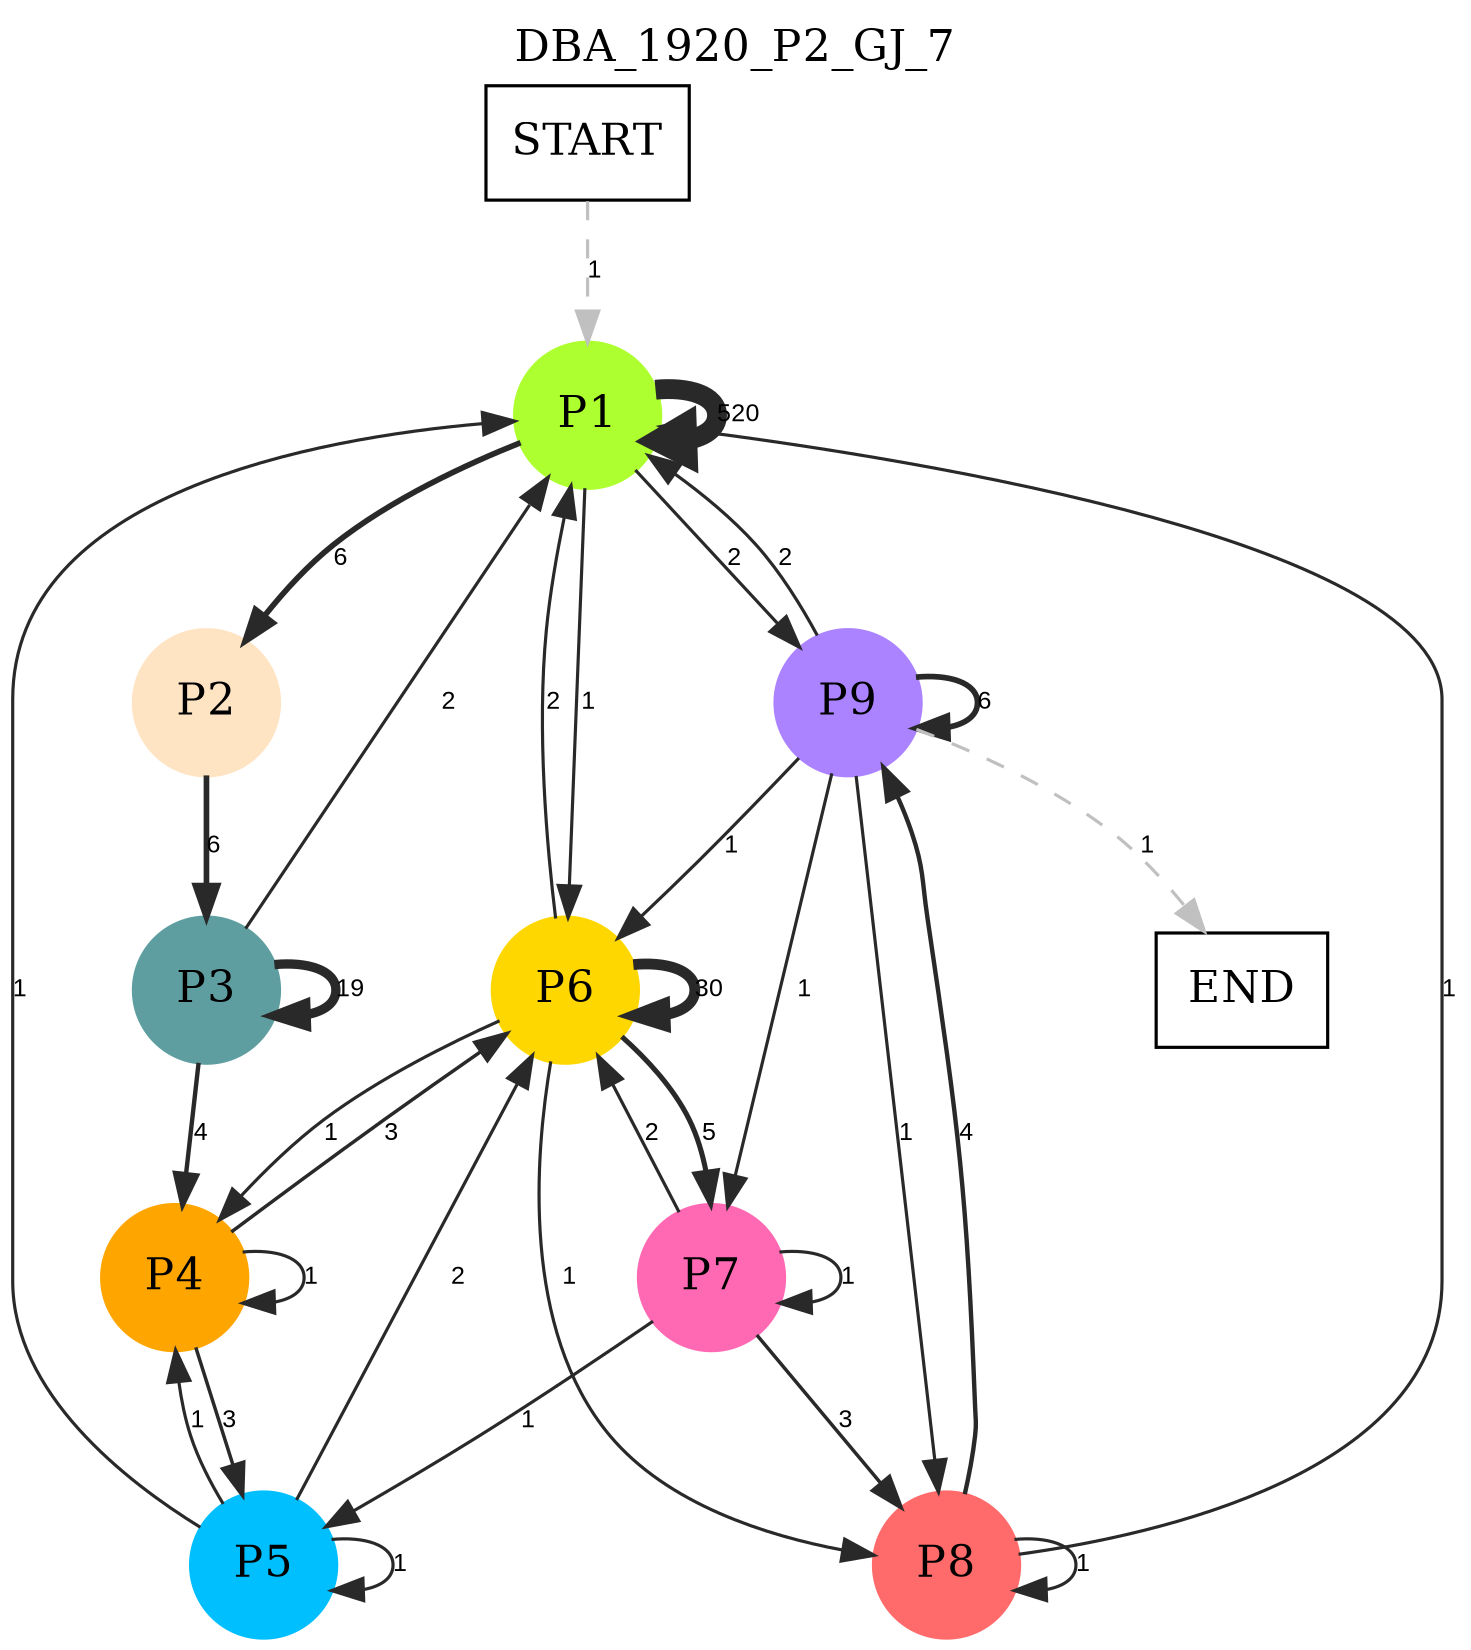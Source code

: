 digraph DBA_1920_P2_GJ_7 {
	labelloc="t";
	label=DBA_1920_P2_GJ_7;
	dpi = 150
	size="16,11!";
	margin = 0;
"START" [shape=box, fillcolor=white, style=filled, color=black]
"P1" [shape=circle, color=greenyellow, style=filled]
"P9" [shape=circle, color=mediumpurple1, style=filled]
"P2" [shape=circle, color=bisque, style=filled]
"P3" [shape=circle, color=cadetblue, style=filled]
"P4" [shape=circle, color=orange, style=filled]
"P5" [shape=circle, color=deepskyblue, style=filled]
"P6" [shape=circle, color=gold, style=filled]
"P7" [shape=circle, color=hotpink, style=filled]
"P8" [shape=circle, color=indianred1, style=filled]
"END" [shape=box, fillcolor=white, style=filled, color=black]
"START" -> "P1" [ style = dashed color=grey label ="1" labelfloat=false fontname="Arial" fontsize=8]

"P1" -> "P1" [ color=grey16 penwidth = "6.25382881157547"label ="520" labelfloat=false fontname="Arial" fontsize=8]

"P1" -> "P9" [ color=grey16 penwidth = "1"label ="2" labelfloat=false fontname="Arial" fontsize=8]

"P1" -> "P2" [ color=grey16 penwidth = "1.79175946922805"label ="6" labelfloat=false fontname="Arial" fontsize=8]

"P1" -> "P6" [ color=grey16 penwidth = "1"label ="1" labelfloat=false fontname="Arial" fontsize=8]

"P9" -> "P1" [ color=grey16 penwidth = "1"label ="2" labelfloat=false fontname="Arial" fontsize=8]

"P9" -> "P9" [ color=grey16 penwidth = "1.79175946922805"label ="6" labelfloat=false fontname="Arial" fontsize=8]

"P9" -> "P6" [ color=grey16 penwidth = "1"label ="1" labelfloat=false fontname="Arial" fontsize=8]

"P9" -> "P7" [ color=grey16 penwidth = "1"label ="1" labelfloat=false fontname="Arial" fontsize=8]

"P9" -> "P8" [ color=grey16 penwidth = "1"label ="1" labelfloat=false fontname="Arial" fontsize=8]

"P9" -> "END" [ style = dashed color=grey label ="1" labelfloat=false fontname="Arial" fontsize=8]

"P2" -> "P3" [ color=grey16 penwidth = "1.79175946922805"label ="6" labelfloat=false fontname="Arial" fontsize=8]

"P3" -> "P1" [ color=grey16 penwidth = "1"label ="2" labelfloat=false fontname="Arial" fontsize=8]

"P3" -> "P3" [ color=grey16 penwidth = "2.94443897916644"label ="19" labelfloat=false fontname="Arial" fontsize=8]

"P3" -> "P4" [ color=grey16 penwidth = "1.38629436111989"label ="4" labelfloat=false fontname="Arial" fontsize=8]

"P4" -> "P4" [ color=grey16 penwidth = "1"label ="1" labelfloat=false fontname="Arial" fontsize=8]

"P4" -> "P5" [ color=grey16 penwidth = "1.09861228866811"label ="3" labelfloat=false fontname="Arial" fontsize=8]

"P4" -> "P6" [ color=grey16 penwidth = "1.09861228866811"label ="3" labelfloat=false fontname="Arial" fontsize=8]

"P5" -> "P1" [ color=grey16 penwidth = "1"label ="1" labelfloat=false fontname="Arial" fontsize=8]

"P5" -> "P4" [ color=grey16 penwidth = "1"label ="1" labelfloat=false fontname="Arial" fontsize=8]

"P5" -> "P5" [ color=grey16 penwidth = "1"label ="1" labelfloat=false fontname="Arial" fontsize=8]

"P5" -> "P6" [ color=grey16 penwidth = "1"label ="2" labelfloat=false fontname="Arial" fontsize=8]

"P6" -> "P1" [ color=grey16 penwidth = "1"label ="2" labelfloat=false fontname="Arial" fontsize=8]

"P6" -> "P4" [ color=grey16 penwidth = "1"label ="1" labelfloat=false fontname="Arial" fontsize=8]

"P6" -> "P6" [ color=grey16 penwidth = "3.40119738166216"label ="30" labelfloat=false fontname="Arial" fontsize=8]

"P6" -> "P7" [ color=grey16 penwidth = "1.6094379124341"label ="5" labelfloat=false fontname="Arial" fontsize=8]

"P6" -> "P8" [ color=grey16 penwidth = "1"label ="1" labelfloat=false fontname="Arial" fontsize=8]

"P7" -> "P5" [ color=grey16 penwidth = "1"label ="1" labelfloat=false fontname="Arial" fontsize=8]

"P7" -> "P6" [ color=grey16 penwidth = "1"label ="2" labelfloat=false fontname="Arial" fontsize=8]

"P7" -> "P7" [ color=grey16 penwidth = "1"label ="1" labelfloat=false fontname="Arial" fontsize=8]

"P7" -> "P8" [ color=grey16 penwidth = "1.09861228866811"label ="3" labelfloat=false fontname="Arial" fontsize=8]

"P8" -> "P1" [ color=grey16 penwidth = "1"label ="1" labelfloat=false fontname="Arial" fontsize=8]

"P8" -> "P9" [ color=grey16 penwidth = "1.38629436111989"label ="4" labelfloat=false fontname="Arial" fontsize=8]

"P8" -> "P8" [ color=grey16 penwidth = "1"label ="1" labelfloat=false fontname="Arial" fontsize=8]

}
